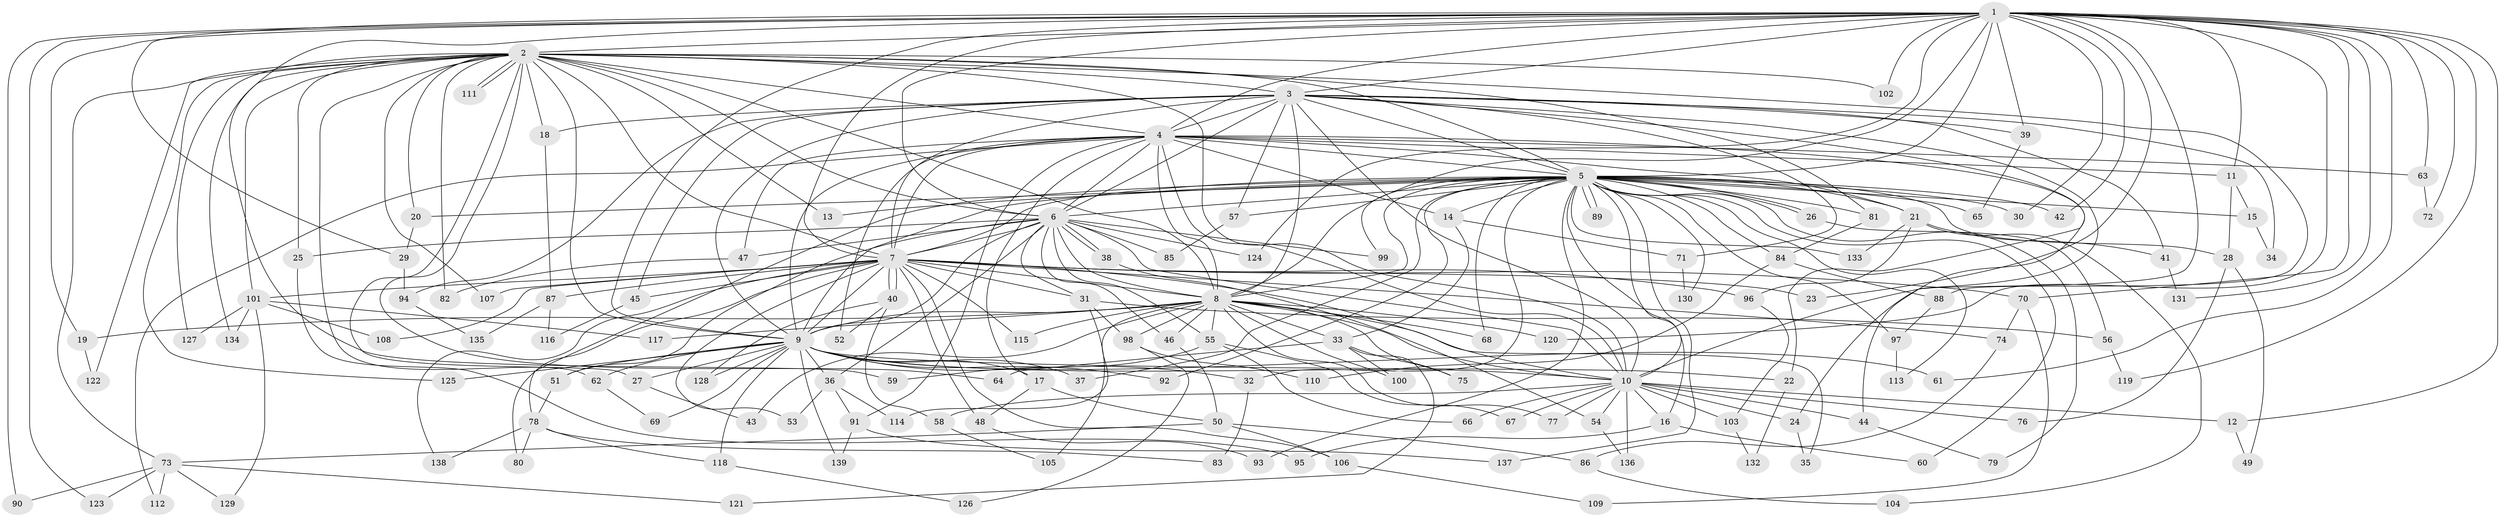 // Generated by graph-tools (version 1.1) at 2025/25/03/09/25 03:25:46]
// undirected, 139 vertices, 303 edges
graph export_dot {
graph [start="1"]
  node [color=gray90,style=filled];
  1;
  2;
  3;
  4;
  5;
  6;
  7;
  8;
  9;
  10;
  11;
  12;
  13;
  14;
  15;
  16;
  17;
  18;
  19;
  20;
  21;
  22;
  23;
  24;
  25;
  26;
  27;
  28;
  29;
  30;
  31;
  32;
  33;
  34;
  35;
  36;
  37;
  38;
  39;
  40;
  41;
  42;
  43;
  44;
  45;
  46;
  47;
  48;
  49;
  50;
  51;
  52;
  53;
  54;
  55;
  56;
  57;
  58;
  59;
  60;
  61;
  62;
  63;
  64;
  65;
  66;
  67;
  68;
  69;
  70;
  71;
  72;
  73;
  74;
  75;
  76;
  77;
  78;
  79;
  80;
  81;
  82;
  83;
  84;
  85;
  86;
  87;
  88;
  89;
  90;
  91;
  92;
  93;
  94;
  95;
  96;
  97;
  98;
  99;
  100;
  101;
  102;
  103;
  104;
  105;
  106;
  107;
  108;
  109;
  110;
  111;
  112;
  113;
  114;
  115;
  116;
  117;
  118;
  119;
  120;
  121;
  122;
  123;
  124;
  125;
  126;
  127;
  128;
  129;
  130;
  131;
  132;
  133;
  134;
  135;
  136;
  137;
  138;
  139;
  1 -- 2;
  1 -- 3;
  1 -- 4;
  1 -- 5;
  1 -- 6;
  1 -- 7;
  1 -- 8;
  1 -- 9;
  1 -- 10;
  1 -- 11;
  1 -- 12;
  1 -- 19;
  1 -- 23;
  1 -- 29;
  1 -- 30;
  1 -- 39;
  1 -- 42;
  1 -- 59;
  1 -- 61;
  1 -- 63;
  1 -- 70;
  1 -- 72;
  1 -- 90;
  1 -- 102;
  1 -- 119;
  1 -- 120;
  1 -- 123;
  1 -- 124;
  1 -- 131;
  2 -- 3;
  2 -- 4;
  2 -- 5;
  2 -- 6;
  2 -- 7;
  2 -- 8;
  2 -- 9;
  2 -- 10;
  2 -- 13;
  2 -- 18;
  2 -- 20;
  2 -- 25;
  2 -- 27;
  2 -- 62;
  2 -- 64;
  2 -- 73;
  2 -- 81;
  2 -- 82;
  2 -- 88;
  2 -- 101;
  2 -- 102;
  2 -- 107;
  2 -- 111;
  2 -- 111;
  2 -- 122;
  2 -- 125;
  2 -- 127;
  2 -- 134;
  3 -- 4;
  3 -- 5;
  3 -- 6;
  3 -- 7;
  3 -- 8;
  3 -- 9;
  3 -- 10;
  3 -- 18;
  3 -- 22;
  3 -- 24;
  3 -- 34;
  3 -- 39;
  3 -- 41;
  3 -- 45;
  3 -- 57;
  3 -- 71;
  3 -- 94;
  4 -- 5;
  4 -- 6;
  4 -- 7;
  4 -- 8;
  4 -- 9;
  4 -- 10;
  4 -- 11;
  4 -- 14;
  4 -- 17;
  4 -- 21;
  4 -- 44;
  4 -- 47;
  4 -- 52;
  4 -- 63;
  4 -- 91;
  4 -- 112;
  5 -- 6;
  5 -- 7;
  5 -- 8;
  5 -- 9;
  5 -- 10;
  5 -- 13;
  5 -- 14;
  5 -- 15;
  5 -- 16;
  5 -- 20;
  5 -- 21;
  5 -- 26;
  5 -- 26;
  5 -- 28;
  5 -- 30;
  5 -- 32;
  5 -- 37;
  5 -- 42;
  5 -- 57;
  5 -- 60;
  5 -- 65;
  5 -- 68;
  5 -- 78;
  5 -- 79;
  5 -- 81;
  5 -- 84;
  5 -- 89;
  5 -- 89;
  5 -- 92;
  5 -- 93;
  5 -- 97;
  5 -- 99;
  5 -- 113;
  5 -- 130;
  5 -- 133;
  5 -- 137;
  6 -- 7;
  6 -- 8;
  6 -- 9;
  6 -- 10;
  6 -- 25;
  6 -- 31;
  6 -- 36;
  6 -- 38;
  6 -- 38;
  6 -- 46;
  6 -- 47;
  6 -- 51;
  6 -- 55;
  6 -- 85;
  6 -- 99;
  6 -- 124;
  7 -- 8;
  7 -- 9;
  7 -- 10;
  7 -- 23;
  7 -- 31;
  7 -- 40;
  7 -- 40;
  7 -- 45;
  7 -- 48;
  7 -- 53;
  7 -- 70;
  7 -- 74;
  7 -- 80;
  7 -- 87;
  7 -- 96;
  7 -- 101;
  7 -- 106;
  7 -- 107;
  7 -- 108;
  7 -- 115;
  7 -- 138;
  8 -- 9;
  8 -- 10;
  8 -- 19;
  8 -- 33;
  8 -- 35;
  8 -- 43;
  8 -- 46;
  8 -- 55;
  8 -- 68;
  8 -- 75;
  8 -- 77;
  8 -- 98;
  8 -- 100;
  8 -- 114;
  8 -- 115;
  8 -- 117;
  8 -- 120;
  9 -- 10;
  9 -- 17;
  9 -- 22;
  9 -- 27;
  9 -- 32;
  9 -- 36;
  9 -- 37;
  9 -- 51;
  9 -- 61;
  9 -- 62;
  9 -- 69;
  9 -- 92;
  9 -- 118;
  9 -- 125;
  9 -- 128;
  9 -- 139;
  10 -- 12;
  10 -- 16;
  10 -- 24;
  10 -- 44;
  10 -- 54;
  10 -- 58;
  10 -- 66;
  10 -- 67;
  10 -- 76;
  10 -- 77;
  10 -- 103;
  10 -- 136;
  11 -- 15;
  11 -- 28;
  12 -- 49;
  14 -- 33;
  14 -- 71;
  15 -- 34;
  16 -- 60;
  16 -- 95;
  17 -- 48;
  17 -- 50;
  18 -- 87;
  19 -- 122;
  20 -- 29;
  21 -- 41;
  21 -- 96;
  21 -- 104;
  21 -- 133;
  22 -- 132;
  24 -- 35;
  25 -- 95;
  26 -- 56;
  27 -- 43;
  28 -- 49;
  28 -- 76;
  29 -- 94;
  31 -- 56;
  31 -- 98;
  31 -- 105;
  32 -- 83;
  33 -- 64;
  33 -- 75;
  33 -- 100;
  33 -- 121;
  36 -- 53;
  36 -- 91;
  36 -- 114;
  38 -- 54;
  39 -- 65;
  40 -- 52;
  40 -- 58;
  40 -- 128;
  41 -- 131;
  44 -- 79;
  45 -- 116;
  46 -- 50;
  47 -- 82;
  48 -- 93;
  50 -- 73;
  50 -- 86;
  50 -- 106;
  51 -- 78;
  54 -- 136;
  55 -- 59;
  55 -- 66;
  55 -- 67;
  56 -- 119;
  57 -- 85;
  58 -- 105;
  62 -- 69;
  63 -- 72;
  70 -- 74;
  70 -- 109;
  71 -- 130;
  73 -- 90;
  73 -- 112;
  73 -- 121;
  73 -- 123;
  73 -- 129;
  74 -- 86;
  78 -- 80;
  78 -- 83;
  78 -- 118;
  78 -- 138;
  81 -- 84;
  84 -- 88;
  84 -- 110;
  86 -- 104;
  87 -- 116;
  87 -- 135;
  88 -- 97;
  91 -- 137;
  91 -- 139;
  94 -- 135;
  96 -- 103;
  97 -- 113;
  98 -- 110;
  98 -- 126;
  101 -- 108;
  101 -- 117;
  101 -- 127;
  101 -- 129;
  101 -- 134;
  103 -- 132;
  106 -- 109;
  118 -- 126;
}
